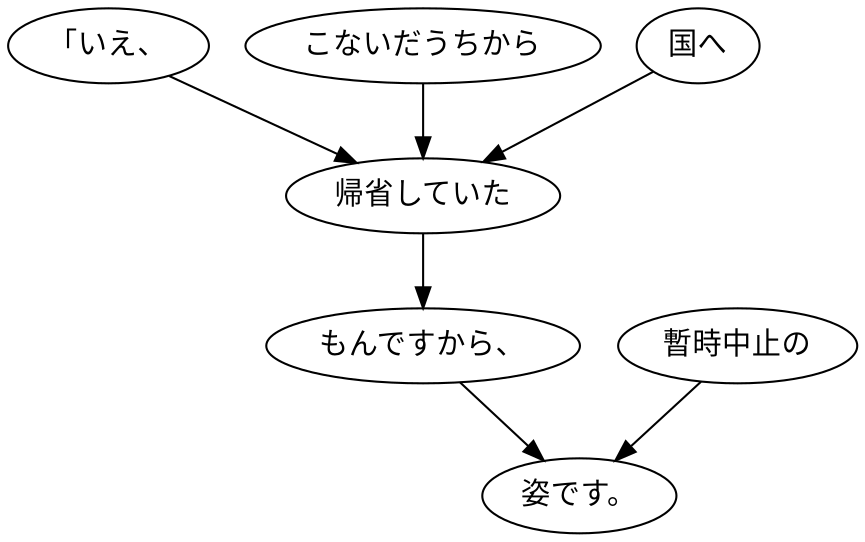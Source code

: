 digraph graph8390 {
	node0 [label="「いえ、"];
	node1 [label="こないだうちから"];
	node2 [label="国へ"];
	node3 [label="帰省していた"];
	node4 [label="もんですから、"];
	node5 [label="暫時中止の"];
	node6 [label="姿です。"];
	node0 -> node3;
	node1 -> node3;
	node2 -> node3;
	node3 -> node4;
	node4 -> node6;
	node5 -> node6;
}
